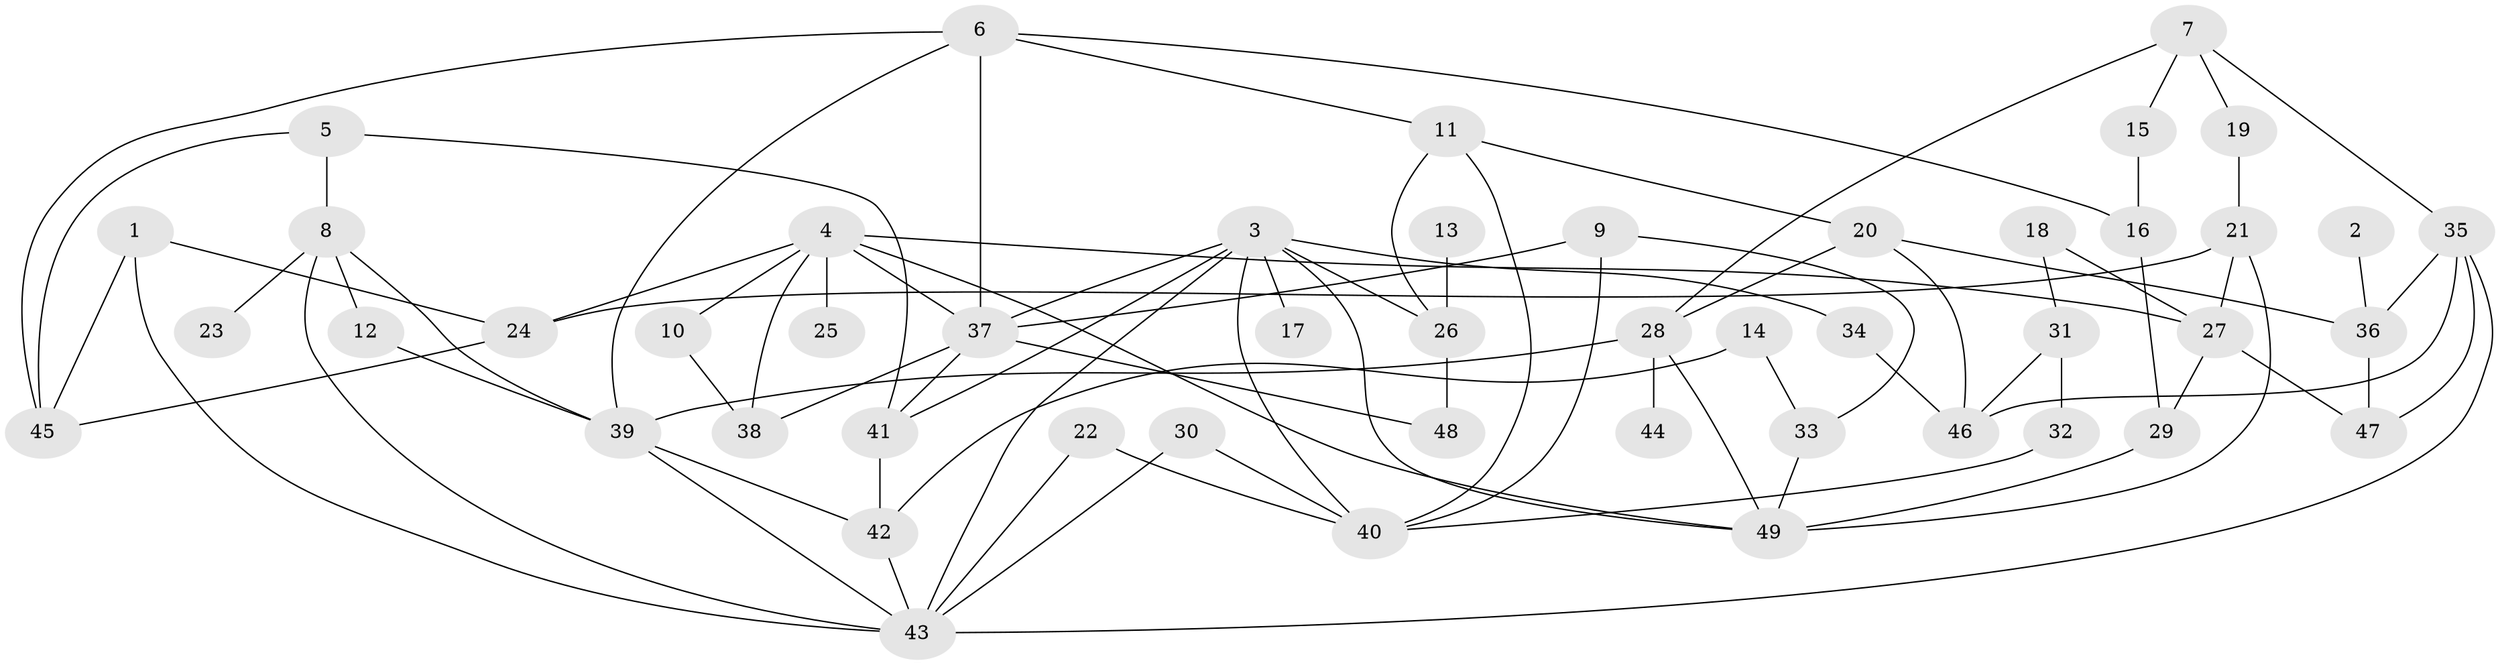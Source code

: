 // original degree distribution, {2: 0.3469387755102041, 6: 0.02040816326530612, 7: 0.01020408163265306, 4: 0.1326530612244898, 8: 0.01020408163265306, 3: 0.23469387755102042, 5: 0.08163265306122448, 1: 0.16326530612244897}
// Generated by graph-tools (version 1.1) at 2025/46/03/06/25 01:46:56]
// undirected, 49 vertices, 86 edges
graph export_dot {
graph [start="1"]
  node [color=gray90,style=filled];
  1;
  2;
  3;
  4;
  5;
  6;
  7;
  8;
  9;
  10;
  11;
  12;
  13;
  14;
  15;
  16;
  17;
  18;
  19;
  20;
  21;
  22;
  23;
  24;
  25;
  26;
  27;
  28;
  29;
  30;
  31;
  32;
  33;
  34;
  35;
  36;
  37;
  38;
  39;
  40;
  41;
  42;
  43;
  44;
  45;
  46;
  47;
  48;
  49;
  1 -- 24 [weight=1.0];
  1 -- 43 [weight=1.0];
  1 -- 45 [weight=1.0];
  2 -- 36 [weight=1.0];
  3 -- 17 [weight=1.0];
  3 -- 26 [weight=1.0];
  3 -- 34 [weight=1.0];
  3 -- 37 [weight=1.0];
  3 -- 40 [weight=1.0];
  3 -- 41 [weight=1.0];
  3 -- 43 [weight=1.0];
  3 -- 49 [weight=1.0];
  4 -- 10 [weight=1.0];
  4 -- 24 [weight=1.0];
  4 -- 25 [weight=1.0];
  4 -- 27 [weight=1.0];
  4 -- 37 [weight=1.0];
  4 -- 38 [weight=1.0];
  4 -- 49 [weight=1.0];
  5 -- 8 [weight=1.0];
  5 -- 41 [weight=1.0];
  5 -- 45 [weight=1.0];
  6 -- 11 [weight=1.0];
  6 -- 16 [weight=1.0];
  6 -- 37 [weight=1.0];
  6 -- 39 [weight=1.0];
  6 -- 45 [weight=1.0];
  7 -- 15 [weight=1.0];
  7 -- 19 [weight=1.0];
  7 -- 28 [weight=1.0];
  7 -- 35 [weight=1.0];
  8 -- 12 [weight=1.0];
  8 -- 23 [weight=1.0];
  8 -- 39 [weight=1.0];
  8 -- 43 [weight=1.0];
  9 -- 33 [weight=1.0];
  9 -- 37 [weight=1.0];
  9 -- 40 [weight=1.0];
  10 -- 38 [weight=1.0];
  11 -- 20 [weight=1.0];
  11 -- 26 [weight=1.0];
  11 -- 40 [weight=1.0];
  12 -- 39 [weight=1.0];
  13 -- 26 [weight=1.0];
  14 -- 33 [weight=1.0];
  14 -- 42 [weight=1.0];
  15 -- 16 [weight=1.0];
  16 -- 29 [weight=1.0];
  18 -- 27 [weight=1.0];
  18 -- 31 [weight=1.0];
  19 -- 21 [weight=1.0];
  20 -- 28 [weight=1.0];
  20 -- 36 [weight=1.0];
  20 -- 46 [weight=1.0];
  21 -- 24 [weight=1.0];
  21 -- 27 [weight=1.0];
  21 -- 49 [weight=1.0];
  22 -- 40 [weight=1.0];
  22 -- 43 [weight=1.0];
  24 -- 45 [weight=1.0];
  26 -- 48 [weight=1.0];
  27 -- 29 [weight=1.0];
  27 -- 47 [weight=1.0];
  28 -- 39 [weight=1.0];
  28 -- 44 [weight=1.0];
  28 -- 49 [weight=1.0];
  29 -- 49 [weight=1.0];
  30 -- 40 [weight=1.0];
  30 -- 43 [weight=1.0];
  31 -- 32 [weight=1.0];
  31 -- 46 [weight=1.0];
  32 -- 40 [weight=1.0];
  33 -- 49 [weight=1.0];
  34 -- 46 [weight=1.0];
  35 -- 36 [weight=1.0];
  35 -- 43 [weight=1.0];
  35 -- 46 [weight=1.0];
  35 -- 47 [weight=1.0];
  36 -- 47 [weight=1.0];
  37 -- 38 [weight=1.0];
  37 -- 41 [weight=1.0];
  37 -- 48 [weight=1.0];
  39 -- 42 [weight=1.0];
  39 -- 43 [weight=1.0];
  41 -- 42 [weight=2.0];
  42 -- 43 [weight=1.0];
}

